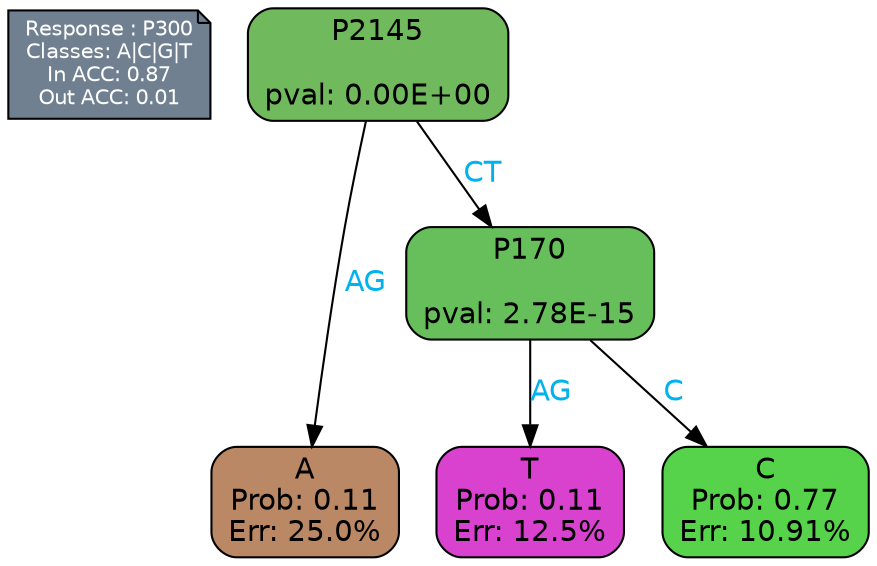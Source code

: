digraph Tree {
node [shape=box, style="filled, rounded", color="black", fontname=helvetica] ;
graph [ranksep=equally, splines=polylines, bgcolor=transparent, dpi=600] ;
edge [fontname=helvetica] ;
LEGEND [label="Response : P300
Classes: A|C|G|T
In ACC: 0.87
Out ACC: 0.01
",shape=note,align=left,style=filled,fillcolor="slategray",fontcolor="white",fontsize=10];1 [label="P2145

pval: 0.00E+00", fillcolor="#70b95d"] ;
2 [label="A
Prob: 0.11
Err: 25.0%", fillcolor="#ba8864"] ;
3 [label="P170

pval: 2.78E-15", fillcolor="#67bf5c"] ;
4 [label="T
Prob: 0.11
Err: 12.5%", fillcolor="#d842cf"] ;
5 [label="C
Prob: 0.77
Err: 10.91%", fillcolor="#56d24b"] ;
1 -> 2 [label="AG",fontcolor=deepskyblue2] ;
1 -> 3 [label="CT",fontcolor=deepskyblue2] ;
3 -> 4 [label="AG",fontcolor=deepskyblue2] ;
3 -> 5 [label="C",fontcolor=deepskyblue2] ;
{rank = same; 2;4;5;}{rank = same; LEGEND;1;}}